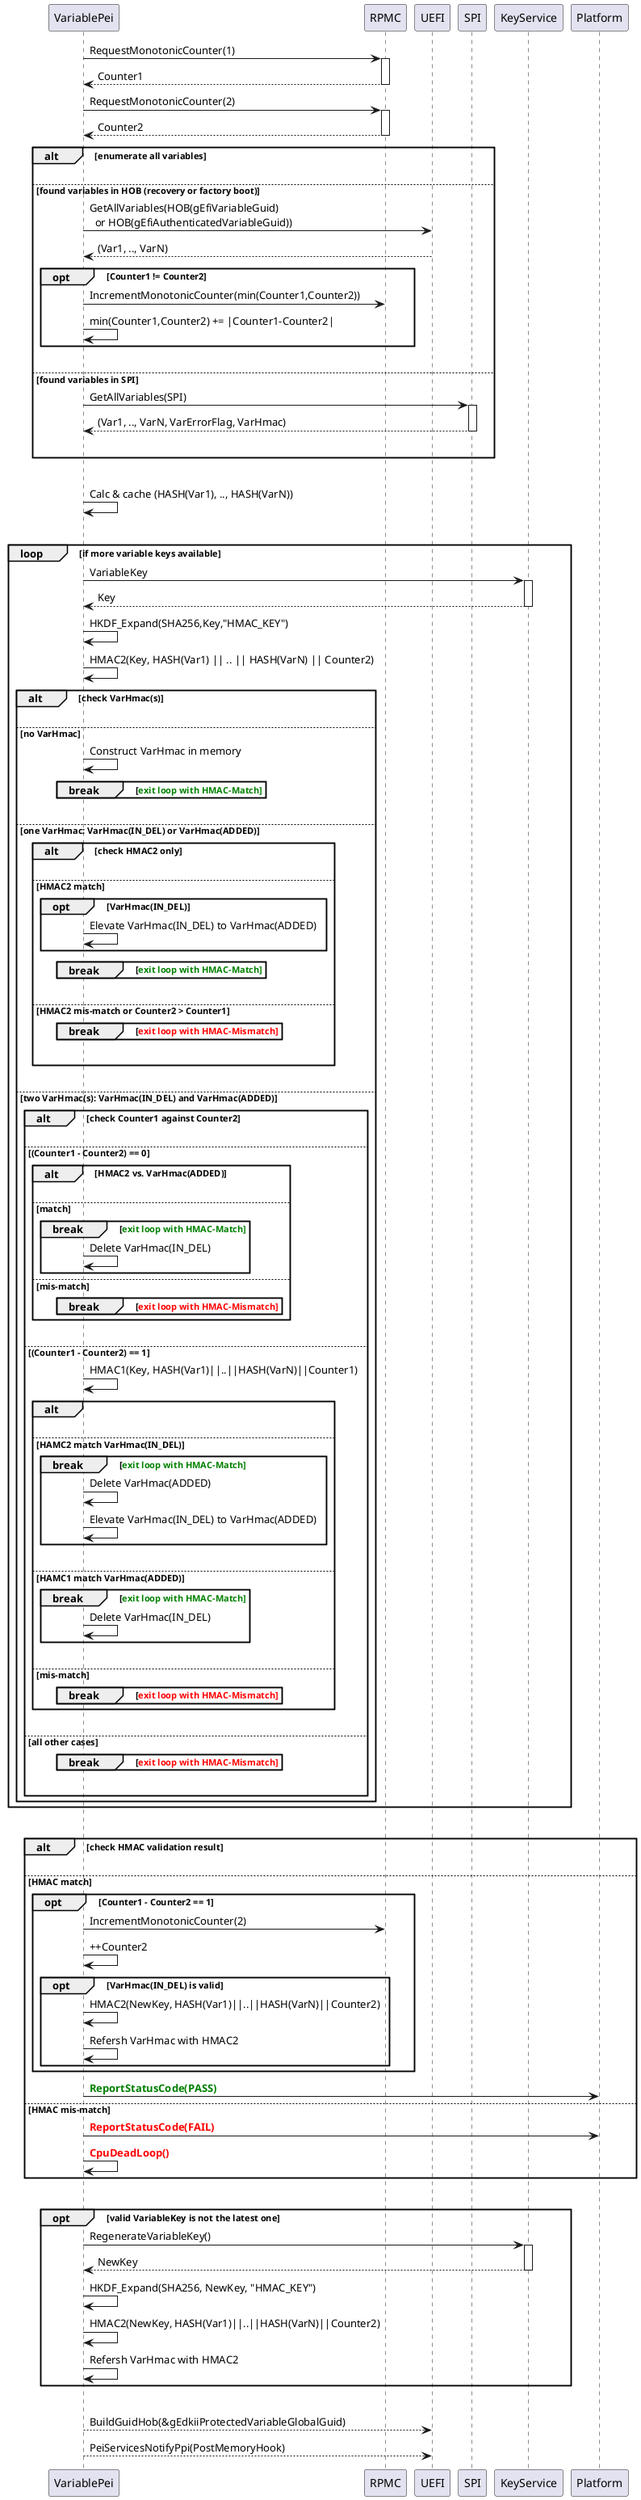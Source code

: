 ################################################################################
@startuml Protected Variable Init Sequence

  VariablePei -> RPMC ++: RequestMonotonicCounter(1)
  return Counter1

  VariablePei -> RPMC ++: RequestMonotonicCounter(2)
  return Counter2

  alt enumerate all variables
  |||
  else found variables in HOB (recovery or factory boot)
    VariablePei -> UEFI: GetAllVariables(HOB(gEfiVariableGuid)\n  or HOB(gEfiAuthenticatedVariableGuid))
    return (Var1, .., VarN)
    opt Counter1 != Counter2
      VariablePei -> RPMC: IncrementMonotonicCounter(min(Counter1,Counter2))
      VariablePei -> VariablePei: min(Counter1,Counter2) += |Counter1-Counter2|
    end
    |||
  else found variables in SPI
    VariablePei -> SPI ++ : GetAllVariables(SPI)
    return (Var1, .., VarN, VarErrorFlag, VarHmac)
    |||
  end

  |||
  VariablePei -> VariablePei: Calc & cache (HASH(Var1), .., HASH(VarN))
  |||

  loop if more variable keys available
    VariablePei -> KeyService ++ : VariableKey
    return Key

    VariablePei -> VariablePei: HKDF_Expand(SHA256,Key,"HMAC_KEY")
    VariablePei -> VariablePei: HMAC2(Key, HASH(Var1) || .. || HASH(VarN) || Counter2)

    alt check VarHmac(s)
    |||
    else no VarHmac
      VariablePei -> VariablePei: Construct VarHmac in memory
      break <font color=green>exit loop with HMAC-Match
      end
      |||
    else one VarHmac: VarHmac(IN_DEL) or VarHmac(ADDED)
      alt check HMAC2 only
      |||
      else HMAC2 match
        opt VarHmac(IN_DEL)
          VariablePei -> VariablePei: Elevate VarHmac(IN_DEL) to VarHmac(ADDED)
        end
        break <font color=green>exit loop with HMAC-Match
        end
        |||
      else HMAC2 mis-match or Counter2 > Counter1
        break <font color=red>exit loop with HMAC-Mismatch
        end
        |||
      end
      |||
    else two VarHmac(s): VarHmac(IN_DEL) and VarHmac(ADDED)
      alt check Counter1 against Counter2
        |||
      else (Counter1 - Counter2) == 0
        alt HMAC2 vs. VarHmac(ADDED)
          |||
        else match
          break <font color=green>exit loop with HMAC-Match
            VariablePei -> VariablePei: Delete VarHmac(IN_DEL)
          end
        else mis-match
          break <font color=red>exit loop with HMAC-Mismatch
          end
        end
        |||
      else (Counter1 - Counter2) == 1
        VariablePei -> VariablePei: HMAC1(Key, HASH(Var1)||..||HASH(VarN)||Counter1)
        alt
          |||
        else HAMC2 match VarHmac(IN_DEL)
          break <font color=green>exit loop with HMAC-Match
            VariablePei -> VariablePei: Delete VarHmac(ADDED)
            VariablePei -> VariablePei: Elevate VarHmac(IN_DEL) to VarHmac(ADDED)
          end
          |||
        else HAMC1 match VarHmac(ADDED)
          break <font color=green>exit loop with HMAC-Match
            VariablePei -> VariablePei: Delete VarHmac(IN_DEL)
          end
          |||
        else mis-match
          break <font color=red>exit loop with HMAC-Mismatch
          end
        end
        |||
      else all other cases
        break <font color=red>exit loop with HMAC-Mismatch
        end
        |||
      end
    end
  end

  |||

  alt check HMAC validation result
  |||
  else HMAC match
    opt Counter1 - Counter2 == 1
      VariablePei -> RPMC: IncrementMonotonicCounter(2)
      VariablePei -> VariablePei: ++Counter2
      opt VarHmac(IN_DEL) is valid
        VariablePei -> VariablePei: HMAC2(NewKey, HASH(Var1)||..||HASH(VarN)||Counter2)
        VariablePei -> VariablePei: Refersh VarHmac with HMAC2
      end
    end
    VariablePei -> Platform: <font color=green><b>ReportStatusCode(PASS)
  else HMAC mis-match
    VariablePei -> Platform: <font color=red><b>ReportStatusCode(FAIL)
    VariablePei -> VariablePei: <font color=red><b>CpuDeadLoop()
  end

  |||

  opt valid VariableKey is not the latest one
    VariablePei -> KeyService ++ : RegenerateVariableKey()
    return NewKey

    VariablePei -> VariablePei: HKDF_Expand(SHA256, NewKey, "HMAC_KEY")
    VariablePei -> VariablePei: HMAC2(NewKey, HASH(Var1)||..||HASH(VarN)||Counter2)
    VariablePei -> VariablePei: Refersh VarHmac with HMAC2
  end

  |||

  VariablePei --> UEFI: BuildGuidHob(&gEdkiiProtectedVariableGlobalGuid)
  VariablePei --> UEFI: PeiServicesNotifyPpi(PostMemoryHook)

@enduml


################################################################################
@startuml Protected Variable Init Flow
skinparam ConditionEndStyle hline

|VariablePei|
|#LightGray|No VarHmac|
|#AntiqueWhite|One VarHmac|
|#LightBlue|Two VarHmac|

|VariablePei|
Start

: Get RPMC Counter1;
: Get RPMC Counter2;
if (Variables in HOB?) then (yes)
  : Enumerate all variables in HOB;
  if (Counter1 == Counter2) then (no)
    :Increment Counter1 or Counter2\nto match each other;
  else (yes)
  endif
else (no)
  : Enumerate all variables on NV storage;
endif

|VariablePei|
: Re-order each variable per its name and guid;
: Calculate and cache HASH for each variable;
: Create indices to HASH value of each variable;

if (Counter1 - Counter2 == 0 ||\nCounter1 - Counter2 == 1) then (yes)

  repeat

    :Get variable RootKey;
    :Derive variable Key=\n  HKDF_Expand(SHA256, RootKey, "HMAC_KEY");
    :Calculate HMAC2=\n  HMAC(Key, HASH(Var1)||..||HASH(VarN)||Counter2);

    split
      |No VarHmac|
      :No VarHmac}
      if (Variables in HOB) then (yes)
        :HMAC match/
        :Create VarHmac with HMAC2;
      else (no)
        :HMAC mismatch/
      endif
    split again
      |One VarHmac|
      :VarHmac(ADDED) / VarHamc(IN_DEL)}
      if (VarHmac(ADDED) == HMAC2\nor\nVarHmac(IN_DEL) == HMAC2) then (true)
        :HMAC match/
        floating note left
          (A)☑ Counter1++
          (B)☐ VarHmac.old(IN_DEL)
          (C)☐ VarHmac.new(ADDED)
          (D)☐ VarNew(ADDED)
          (E)☐ Counter2++
          (F)☐ VarHmac.old(DEL)
        end note
        floating note left
          (A)☑ Counter1++
          (B)☑ VarHmac.old(IN_DEL)
          (C)☐ VarHmac.new(ADDED)
          (D)☐ VarNew(ADDED)
          (E)☐ Counter2++
          (F)☐ VarHmac.new(DEL)
        end note
        floating note left
          (A)☑ Counter1++
          (B)☑ VarHmac.old(IN_DEL)
          (C)☑ VarHmac.new(ADDED)
          (D)☑ VarNew(ADDED)
          (E)☑ Counter2++
          (F)☑ VarHmac.old(DEL)
        end note
      else (false)
        :HMAC mistmatch/
      endif
    split again
      |Two VarHmac|
      :VarHmac(ADDED) + VarHamc(IN_DEL)}
      if (Counter1 != Counter2) then (true)
        if (VarHmac(IN_DEL) == HMAC2) then (true)
          :HMAC match/
          :Delete VarHmac(ADDED);
          floating note left
            (A)☑ Counter1++
            (B)☑ VarHmac.old(IN_DEL)
            (C)☑ VarHmac.new(ADDED)
            (D)☐ VarNew(ADDED)
            (E)☐ Counter2++
            (F)☐ VarHmac.old(DEL)
          end note
        else (false)
          :HMAC1=\n  HMAC(Key, HASH(Var1)||..||HASH(VarN)||Counter1);
          if (VarHmac(ADDED) == HMAC1) then (true)
            :HMAC match/
            :Delete VarHmac(IN_DEL);
            floating note left
              (A)☑ Counter1++
              (B)☑ VarHmac.old(IN_DEL)
              (C)☑ VarHmac.new(ADDED)
              (D)☑ VarNew(ADDED)
              (E)☐ Counter2++
              (F)☐ VarHmac.old(DEL)
            end note
          else (false)
            :HMAC mismatch/
          endif
        endif
      else (false)
        if (VarHmac(ADDED) == HMAC2) then (true)
          :HMAC match/
          :Delete VarHmac(IN_DEL);
          floating note left
            (A)☑ Counter1++
            (B)☑ VarHmac.old(IN_DEL)
            (C)☑ VarHmac.new(ADDED)
            (D)☑ VarNew(ADDED)
            (E)☑ Counter2++
            (F)☐ VarHmac.old(DEL)
          end note
        else (false)
          :HMAC mismatch/
        endif
      endif
    |VariablePei|
    end split
  repeat while (HMAC mismatch and\nMore RootKeys are available?) is (yes)

else (no)
|VariablePei|
  :HMAC mismatch/
endif

|VariablePei|
if (HMAC match) then (yes)
  :ReportStatusCode(PASS);

  if (Counter2 < Counter1) then (true)
    :Increment Counter2;
  else (false)
  endif

  if (VarHmac.State == IN_DEL) then (true)
    :VarHmac.State <== ADDED;
  else (false)
  endif

  if (Key is the latest one?) then (no)
    :Regenerate variable RootKey;
    :Re-derive variable Key;
  else (yes)
    if (Counter2 is just incremented?) then (yes)
    else (no)
      stop
    endif
  endif

  :Re-calculate HMAC2;
  :Update VarHmac value with HMAC2;

else (no)
  :ReportStatusCode(FAIL);
  :CpuDeadLoop();
  end
endif

stop

@enduml

################################################################################
@startuml HMAC Algorithm Changes

digraph hmac {
    compound=true;
    rankdir="LR";
    ranksep=1;
    newrank=true;
    edge[style=dashed];
    labeljust="l";

    graph [pad=".5", nodesep="2", ranksep="1"];
    rankdir=LR;

    {
        node [style=invis];
        1->2->3->4->5 [style=invis];
    }

    subgraph cluster_var_hash {
        label = "HASH(var)";
        style="filled";
        fillcolor="LightBlue";

        node [shape=box,width=1];

        hash_01 [label="hash(var_01)"];
        hash_02 [label="hash(var_02)"];
        hash_nn [label="hash(var_nn)"];

        hash_01 -> hash_02 [arrowhead=diamond];
        hash_02 -> "...." [arrowhead=diamond];
        "...." -> hash_nn [arrowhead=diamond];
    }

    subgraph cluster_hamc_new {
        label = "HMAC(all) - new";
        style="filled";
        fillcolor="LightBlue";

        hmac_all_new [label="MetaDataHmacVar"];
    }

    var_01 -> hash_01 [style="dotted", arrowhead="vee", color="blue"];
    var_02 -> hash_02 [style="dotted", arrowhead="vee", color="blue"];
    "..."  -> "...."  [style="dotted", arrowhead="vee", color="blue"];
    var_nn -> hash_nn [style="dotted", arrowhead="vee", color="blue"];

    hash_nn -> counter2 [arrowhead=diamond];
    counter2 -> hmac_all_new [
        lhead=cluster_hamc_new,
        ltail=cluster_var_hmac
    ];

    subgraph cluster_vars_old {
        label = "Variables";
        node [width=1];

        var_01;
        var_02;
        "...";
        var_nn;

        var_01 -> var_02 [arrowhead=diamond];
        var_02 -> "..." [arrowhead=diamond];
        "..." -> var_nn [arrowhead=diamond];
    }

    subgraph cluster_hamc_curr {
        label = "HMAC(all) - old";

        hmac_all_old [label="MetaDataHmacVar"];
    }

    var_nn -> counter [arrowhead=diamond];
    counter -> hmac_all_old [
        lhead=cluster_hamc_curr,
        ltail=cluster_vars_old
    ];


    {rank = same; 1; var_01; hash_01;}
    {rank = same; 2; var_02; hash_02;}
    {rank = same; 3; "..."; "....";}
    {rank = same; 4; var_nn; hash_nn;}
    {rank = same; 5; counter; counter2;}
}

@enduml
################################################################################
